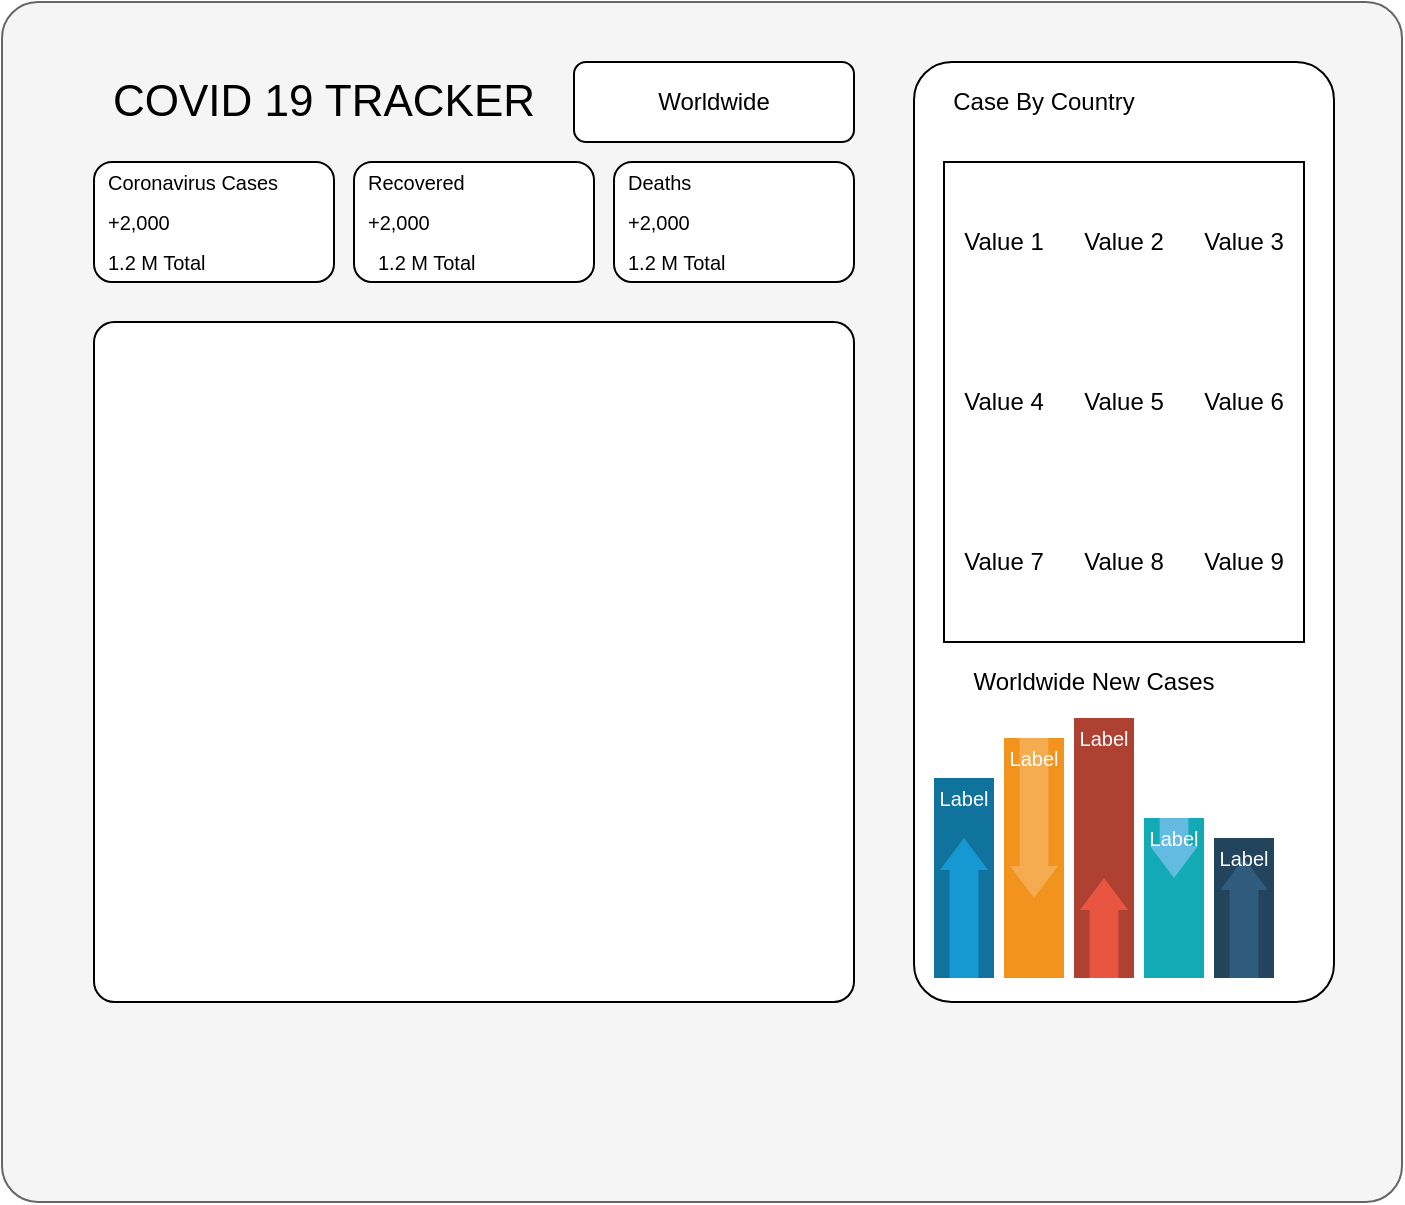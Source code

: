 <mxfile version="13.6.2" type="github">
  <diagram id="C5RBs43oDa-KdzZeNtuy" name="Page-1">
    <mxGraphModel dx="1113" dy="702" grid="1" gridSize="10" guides="1" tooltips="1" connect="1" arrows="1" fold="1" page="1" pageScale="1" pageWidth="827" pageHeight="1169" math="0" shadow="0">
      <root>
        <mxCell id="WIyWlLk6GJQsqaUBKTNV-0" />
        <mxCell id="WIyWlLk6GJQsqaUBKTNV-1" parent="WIyWlLk6GJQsqaUBKTNV-0" />
        <mxCell id="BuQ4V9epDreo4t1ZrMX0-0" value="" style="rounded=1;whiteSpace=wrap;html=1;fillColor=#f5f5f5;strokeColor=#666666;fontColor=#333333;arcSize=3;" vertex="1" parent="WIyWlLk6GJQsqaUBKTNV-1">
          <mxGeometry x="64" y="60" width="700" height="600" as="geometry" />
        </mxCell>
        <mxCell id="BuQ4V9epDreo4t1ZrMX0-1" value="&lt;font style=&quot;font-size: 22px&quot;&gt;COVID&amp;nbsp;19 TRACKER&lt;/font&gt;" style="text;html=1;strokeColor=none;fillColor=none;align=center;verticalAlign=middle;whiteSpace=wrap;rounded=0;" vertex="1" parent="WIyWlLk6GJQsqaUBKTNV-1">
          <mxGeometry x="110" y="100" width="230" height="20" as="geometry" />
        </mxCell>
        <mxCell id="BuQ4V9epDreo4t1ZrMX0-2" value="Worldwide" style="rounded=1;whiteSpace=wrap;html=1;" vertex="1" parent="WIyWlLk6GJQsqaUBKTNV-1">
          <mxGeometry x="350" y="90" width="140" height="40" as="geometry" />
        </mxCell>
        <mxCell id="BuQ4V9epDreo4t1ZrMX0-3" value="" style="rounded=1;whiteSpace=wrap;html=1;" vertex="1" parent="WIyWlLk6GJQsqaUBKTNV-1">
          <mxGeometry x="240" y="140" width="120" height="60" as="geometry" />
        </mxCell>
        <mxCell id="BuQ4V9epDreo4t1ZrMX0-5" value="&lt;font style=&quot;font-size: 10px&quot;&gt;Recovered&amp;nbsp;&lt;/font&gt;" style="text;html=1;strokeColor=none;fillColor=none;align=left;verticalAlign=middle;whiteSpace=wrap;rounded=0;" vertex="1" parent="WIyWlLk6GJQsqaUBKTNV-1">
          <mxGeometry x="245" y="140" width="110" height="20" as="geometry" />
        </mxCell>
        <mxCell id="BuQ4V9epDreo4t1ZrMX0-6" value="&lt;font style=&quot;font-size: 10px&quot;&gt;+2,000&lt;/font&gt;" style="text;html=1;strokeColor=none;fillColor=none;align=left;verticalAlign=middle;whiteSpace=wrap;rounded=0;" vertex="1" parent="WIyWlLk6GJQsqaUBKTNV-1">
          <mxGeometry x="120" y="160" width="110" height="20" as="geometry" />
        </mxCell>
        <mxCell id="BuQ4V9epDreo4t1ZrMX0-7" value="&lt;font style=&quot;font-size: 10px&quot;&gt;1.2 M Total&lt;/font&gt;" style="text;html=1;strokeColor=none;fillColor=none;align=left;verticalAlign=middle;whiteSpace=wrap;rounded=0;" vertex="1" parent="WIyWlLk6GJQsqaUBKTNV-1">
          <mxGeometry x="250" y="180" width="110" height="20" as="geometry" />
        </mxCell>
        <mxCell id="BuQ4V9epDreo4t1ZrMX0-8" value="" style="rounded=1;whiteSpace=wrap;html=1;" vertex="1" parent="WIyWlLk6GJQsqaUBKTNV-1">
          <mxGeometry x="370" y="140" width="120" height="60" as="geometry" />
        </mxCell>
        <mxCell id="BuQ4V9epDreo4t1ZrMX0-9" value="&lt;font style=&quot;font-size: 10px&quot;&gt;Deaths&lt;/font&gt;" style="text;html=1;strokeColor=none;fillColor=none;align=left;verticalAlign=middle;whiteSpace=wrap;rounded=0;" vertex="1" parent="WIyWlLk6GJQsqaUBKTNV-1">
          <mxGeometry x="375" y="140" width="110" height="20" as="geometry" />
        </mxCell>
        <mxCell id="BuQ4V9epDreo4t1ZrMX0-10" value="&lt;font style=&quot;font-size: 10px&quot;&gt;+2,000&lt;/font&gt;" style="text;html=1;strokeColor=none;fillColor=none;align=left;verticalAlign=middle;whiteSpace=wrap;rounded=0;" vertex="1" parent="WIyWlLk6GJQsqaUBKTNV-1">
          <mxGeometry x="375" y="160" width="110" height="20" as="geometry" />
        </mxCell>
        <mxCell id="BuQ4V9epDreo4t1ZrMX0-11" value="" style="rounded=1;whiteSpace=wrap;html=1;" vertex="1" parent="WIyWlLk6GJQsqaUBKTNV-1">
          <mxGeometry x="110" y="140" width="120" height="60" as="geometry" />
        </mxCell>
        <mxCell id="BuQ4V9epDreo4t1ZrMX0-12" value="&lt;font style=&quot;font-size: 10px&quot;&gt;Coronavirus Cases&lt;/font&gt;" style="text;html=1;strokeColor=none;fillColor=none;align=left;verticalAlign=middle;whiteSpace=wrap;rounded=0;" vertex="1" parent="WIyWlLk6GJQsqaUBKTNV-1">
          <mxGeometry x="115" y="140" width="110" height="20" as="geometry" />
        </mxCell>
        <mxCell id="BuQ4V9epDreo4t1ZrMX0-13" value="&lt;font style=&quot;font-size: 10px&quot;&gt;+2,000&lt;/font&gt;" style="text;html=1;strokeColor=none;fillColor=none;align=left;verticalAlign=middle;whiteSpace=wrap;rounded=0;" vertex="1" parent="WIyWlLk6GJQsqaUBKTNV-1">
          <mxGeometry x="115" y="160" width="110" height="20" as="geometry" />
        </mxCell>
        <mxCell id="BuQ4V9epDreo4t1ZrMX0-14" value="&lt;font style=&quot;font-size: 10px&quot;&gt;1.2 M Total&lt;/font&gt;" style="text;html=1;strokeColor=none;fillColor=none;align=left;verticalAlign=middle;whiteSpace=wrap;rounded=0;" vertex="1" parent="WIyWlLk6GJQsqaUBKTNV-1">
          <mxGeometry x="115" y="180" width="110" height="20" as="geometry" />
        </mxCell>
        <mxCell id="BuQ4V9epDreo4t1ZrMX0-15" value="&lt;font style=&quot;font-size: 10px&quot;&gt;+2,000&lt;/font&gt;" style="text;html=1;strokeColor=none;fillColor=none;align=left;verticalAlign=middle;whiteSpace=wrap;rounded=0;" vertex="1" parent="WIyWlLk6GJQsqaUBKTNV-1">
          <mxGeometry x="245" y="160" width="110" height="20" as="geometry" />
        </mxCell>
        <mxCell id="BuQ4V9epDreo4t1ZrMX0-17" value="&lt;font style=&quot;font-size: 10px&quot;&gt;1.2 M Total&lt;/font&gt;" style="text;html=1;strokeColor=none;fillColor=none;align=left;verticalAlign=middle;whiteSpace=wrap;rounded=0;" vertex="1" parent="WIyWlLk6GJQsqaUBKTNV-1">
          <mxGeometry x="375" y="180" width="110" height="20" as="geometry" />
        </mxCell>
        <mxCell id="BuQ4V9epDreo4t1ZrMX0-18" value="" style="rounded=1;whiteSpace=wrap;html=1;arcSize=3;" vertex="1" parent="WIyWlLk6GJQsqaUBKTNV-1">
          <mxGeometry x="110" y="220" width="380" height="340" as="geometry" />
        </mxCell>
        <mxCell id="BuQ4V9epDreo4t1ZrMX0-19" value="" style="shape=image;html=1;verticalAlign=top;verticalLabelPosition=bottom;labelBackgroundColor=#ffffff;imageAspect=0;aspect=fixed;image=https://cdn4.iconfinder.com/data/icons/small-n-flat/24/map-128.png" vertex="1" parent="WIyWlLk6GJQsqaUBKTNV-1">
          <mxGeometry x="232" y="310" width="128" height="128" as="geometry" />
        </mxCell>
        <mxCell id="BuQ4V9epDreo4t1ZrMX0-20" value="" style="rounded=1;whiteSpace=wrap;html=1;arcSize=9;" vertex="1" parent="WIyWlLk6GJQsqaUBKTNV-1">
          <mxGeometry x="520" y="90" width="210" height="470" as="geometry" />
        </mxCell>
        <mxCell id="BuQ4V9epDreo4t1ZrMX0-21" value="Case By Country" style="text;html=1;strokeColor=none;fillColor=none;align=center;verticalAlign=middle;whiteSpace=wrap;rounded=0;" vertex="1" parent="WIyWlLk6GJQsqaUBKTNV-1">
          <mxGeometry x="530" y="100" width="110" height="20" as="geometry" />
        </mxCell>
        <mxCell id="BuQ4V9epDreo4t1ZrMX0-22" value="Worldwide New Cases" style="text;html=1;strokeColor=none;fillColor=none;align=center;verticalAlign=middle;whiteSpace=wrap;rounded=0;" vertex="1" parent="WIyWlLk6GJQsqaUBKTNV-1">
          <mxGeometry x="530" y="390" width="160" height="20" as="geometry" />
        </mxCell>
        <mxCell id="BuQ4V9epDreo4t1ZrMX0-23" value="" style="fillColor=#10739E;strokeColor=none;" vertex="1" parent="WIyWlLk6GJQsqaUBKTNV-1">
          <mxGeometry x="530" y="448" width="30" height="100" as="geometry" />
        </mxCell>
        <mxCell id="BuQ4V9epDreo4t1ZrMX0-24" value="" style="shape=mxgraph.arrows2.arrow;dy=0.4;dx=16;notch=0;direction=north;fillColor=#1699D3;strokeColor=none;" vertex="1" parent="BuQ4V9epDreo4t1ZrMX0-23">
          <mxGeometry x="3" y="30" width="24" height="70" as="geometry" />
        </mxCell>
        <mxCell id="BuQ4V9epDreo4t1ZrMX0-25" value="Label" style="text;html=1;align=center;verticalAlign=middle;whiteSpace=wrap;fontColor=#FFFFFF;fontSize=10;" vertex="1" parent="BuQ4V9epDreo4t1ZrMX0-23">
          <mxGeometry width="30" height="20" as="geometry" />
        </mxCell>
        <mxCell id="BuQ4V9epDreo4t1ZrMX0-26" value="" style="fillColor=#F2931E;strokeColor=none;" vertex="1" parent="WIyWlLk6GJQsqaUBKTNV-1">
          <mxGeometry x="565" y="428" width="30" height="120" as="geometry" />
        </mxCell>
        <mxCell id="BuQ4V9epDreo4t1ZrMX0-27" value="" style="shape=mxgraph.arrows2.arrow;dy=0.4;dx=16;notch=0;direction=south;fillColor=#F5AB50;strokeColor=none;" vertex="1" parent="BuQ4V9epDreo4t1ZrMX0-26">
          <mxGeometry x="3" width="24" height="80" as="geometry" />
        </mxCell>
        <mxCell id="BuQ4V9epDreo4t1ZrMX0-28" value="Label" style="text;html=1;align=center;verticalAlign=middle;whiteSpace=wrap;fontColor=#FFFFFF;fontSize=10;" vertex="1" parent="BuQ4V9epDreo4t1ZrMX0-26">
          <mxGeometry width="30" height="20" as="geometry" />
        </mxCell>
        <mxCell id="BuQ4V9epDreo4t1ZrMX0-29" value="" style="fillColor=#AE4132;strokeColor=none;" vertex="1" parent="WIyWlLk6GJQsqaUBKTNV-1">
          <mxGeometry x="600" y="418" width="30" height="130" as="geometry" />
        </mxCell>
        <mxCell id="BuQ4V9epDreo4t1ZrMX0-30" value="" style="shape=mxgraph.arrows2.arrow;dy=0.4;dx=16;notch=0;direction=north;fillColor=#E85642;strokeColor=none;" vertex="1" parent="BuQ4V9epDreo4t1ZrMX0-29">
          <mxGeometry x="3" y="80" width="24" height="50" as="geometry" />
        </mxCell>
        <mxCell id="BuQ4V9epDreo4t1ZrMX0-31" value="Label" style="text;html=1;align=center;verticalAlign=middle;whiteSpace=wrap;fontColor=#FFFFFF;fontSize=10;" vertex="1" parent="BuQ4V9epDreo4t1ZrMX0-29">
          <mxGeometry width="30" height="20" as="geometry" />
        </mxCell>
        <mxCell id="BuQ4V9epDreo4t1ZrMX0-32" value="" style="fillColor=#12AAB5;strokeColor=none;" vertex="1" parent="WIyWlLk6GJQsqaUBKTNV-1">
          <mxGeometry x="635" y="468" width="30" height="80" as="geometry" />
        </mxCell>
        <mxCell id="BuQ4V9epDreo4t1ZrMX0-33" value="" style="shape=mxgraph.arrows2.arrow;dy=0.4;dx=16;notch=0;direction=south;fillColor=#64BBE2;strokeColor=none;" vertex="1" parent="BuQ4V9epDreo4t1ZrMX0-32">
          <mxGeometry x="3" width="24" height="30" as="geometry" />
        </mxCell>
        <mxCell id="BuQ4V9epDreo4t1ZrMX0-34" value="Label" style="text;html=1;align=center;verticalAlign=middle;whiteSpace=wrap;fontColor=#FFFFFF;fontSize=10;" vertex="1" parent="BuQ4V9epDreo4t1ZrMX0-32">
          <mxGeometry width="30" height="20" as="geometry" />
        </mxCell>
        <mxCell id="BuQ4V9epDreo4t1ZrMX0-35" value="" style="fillColor=#23445D;strokeColor=none;" vertex="1" parent="WIyWlLk6GJQsqaUBKTNV-1">
          <mxGeometry x="670" y="478" width="30" height="70" as="geometry" />
        </mxCell>
        <mxCell id="BuQ4V9epDreo4t1ZrMX0-36" value="" style="shape=mxgraph.arrows2.arrow;dy=0.4;dx=16;notch=0;direction=north;fillColor=#2F5B7C;strokeColor=none;" vertex="1" parent="BuQ4V9epDreo4t1ZrMX0-35">
          <mxGeometry x="3" y="10" width="24" height="60" as="geometry" />
        </mxCell>
        <mxCell id="BuQ4V9epDreo4t1ZrMX0-37" value="Label" style="text;html=1;align=center;verticalAlign=middle;whiteSpace=wrap;fontColor=#FFFFFF;fontSize=10;" vertex="1" parent="BuQ4V9epDreo4t1ZrMX0-35">
          <mxGeometry width="30" height="20" as="geometry" />
        </mxCell>
        <mxCell id="BuQ4V9epDreo4t1ZrMX0-38" value="" style="shape=table;html=1;whiteSpace=wrap;startSize=0;container=1;collapsible=0;childLayout=tableLayout;columnLines=0;rowLines=0;" vertex="1" parent="WIyWlLk6GJQsqaUBKTNV-1">
          <mxGeometry x="535" y="140" width="180" height="240" as="geometry" />
        </mxCell>
        <mxCell id="BuQ4V9epDreo4t1ZrMX0-39" value="" style="shape=partialRectangle;html=1;whiteSpace=wrap;collapsible=0;dropTarget=0;pointerEvents=0;fillColor=none;top=0;left=0;bottom=0;right=0;points=[[0,0.5],[1,0.5]];portConstraint=eastwest;" vertex="1" parent="BuQ4V9epDreo4t1ZrMX0-38">
          <mxGeometry width="180" height="80" as="geometry" />
        </mxCell>
        <mxCell id="BuQ4V9epDreo4t1ZrMX0-40" value="Value 1" style="shape=partialRectangle;html=1;whiteSpace=wrap;connectable=0;fillColor=none;top=0;left=0;bottom=0;right=0;overflow=hidden;" vertex="1" parent="BuQ4V9epDreo4t1ZrMX0-39">
          <mxGeometry width="60" height="80" as="geometry" />
        </mxCell>
        <mxCell id="BuQ4V9epDreo4t1ZrMX0-41" value="Value 2" style="shape=partialRectangle;html=1;whiteSpace=wrap;connectable=0;fillColor=none;top=0;left=0;bottom=0;right=0;overflow=hidden;" vertex="1" parent="BuQ4V9epDreo4t1ZrMX0-39">
          <mxGeometry x="60" width="60" height="80" as="geometry" />
        </mxCell>
        <mxCell id="BuQ4V9epDreo4t1ZrMX0-42" value="Value 3" style="shape=partialRectangle;html=1;whiteSpace=wrap;connectable=0;fillColor=none;top=0;left=0;bottom=0;right=0;overflow=hidden;" vertex="1" parent="BuQ4V9epDreo4t1ZrMX0-39">
          <mxGeometry x="120" width="60" height="80" as="geometry" />
        </mxCell>
        <mxCell id="BuQ4V9epDreo4t1ZrMX0-43" value="" style="shape=partialRectangle;html=1;whiteSpace=wrap;collapsible=0;dropTarget=0;pointerEvents=0;fillColor=none;top=0;left=0;bottom=0;right=0;points=[[0,0.5],[1,0.5]];portConstraint=eastwest;" vertex="1" parent="BuQ4V9epDreo4t1ZrMX0-38">
          <mxGeometry y="80" width="180" height="80" as="geometry" />
        </mxCell>
        <mxCell id="BuQ4V9epDreo4t1ZrMX0-44" value="Value 4" style="shape=partialRectangle;html=1;whiteSpace=wrap;connectable=0;fillColor=none;top=0;left=0;bottom=0;right=0;overflow=hidden;" vertex="1" parent="BuQ4V9epDreo4t1ZrMX0-43">
          <mxGeometry width="60" height="80" as="geometry" />
        </mxCell>
        <mxCell id="BuQ4V9epDreo4t1ZrMX0-45" value="Value 5" style="shape=partialRectangle;html=1;whiteSpace=wrap;connectable=0;fillColor=none;top=0;left=0;bottom=0;right=0;overflow=hidden;" vertex="1" parent="BuQ4V9epDreo4t1ZrMX0-43">
          <mxGeometry x="60" width="60" height="80" as="geometry" />
        </mxCell>
        <mxCell id="BuQ4V9epDreo4t1ZrMX0-46" value="Value 6" style="shape=partialRectangle;html=1;whiteSpace=wrap;connectable=0;fillColor=none;top=0;left=0;bottom=0;right=0;overflow=hidden;" vertex="1" parent="BuQ4V9epDreo4t1ZrMX0-43">
          <mxGeometry x="120" width="60" height="80" as="geometry" />
        </mxCell>
        <mxCell id="BuQ4V9epDreo4t1ZrMX0-47" value="" style="shape=partialRectangle;html=1;whiteSpace=wrap;collapsible=0;dropTarget=0;pointerEvents=0;fillColor=none;top=0;left=0;bottom=0;right=0;points=[[0,0.5],[1,0.5]];portConstraint=eastwest;" vertex="1" parent="BuQ4V9epDreo4t1ZrMX0-38">
          <mxGeometry y="160" width="180" height="80" as="geometry" />
        </mxCell>
        <mxCell id="BuQ4V9epDreo4t1ZrMX0-48" value="Value 7" style="shape=partialRectangle;html=1;whiteSpace=wrap;connectable=0;fillColor=none;top=0;left=0;bottom=0;right=0;overflow=hidden;" vertex="1" parent="BuQ4V9epDreo4t1ZrMX0-47">
          <mxGeometry width="60" height="80" as="geometry" />
        </mxCell>
        <mxCell id="BuQ4V9epDreo4t1ZrMX0-49" value="Value 8" style="shape=partialRectangle;html=1;whiteSpace=wrap;connectable=0;fillColor=none;top=0;left=0;bottom=0;right=0;overflow=hidden;" vertex="1" parent="BuQ4V9epDreo4t1ZrMX0-47">
          <mxGeometry x="60" width="60" height="80" as="geometry" />
        </mxCell>
        <mxCell id="BuQ4V9epDreo4t1ZrMX0-50" value="Value 9" style="shape=partialRectangle;html=1;whiteSpace=wrap;connectable=0;fillColor=none;top=0;left=0;bottom=0;right=0;overflow=hidden;" vertex="1" parent="BuQ4V9epDreo4t1ZrMX0-47">
          <mxGeometry x="120" width="60" height="80" as="geometry" />
        </mxCell>
      </root>
    </mxGraphModel>
  </diagram>
</mxfile>
